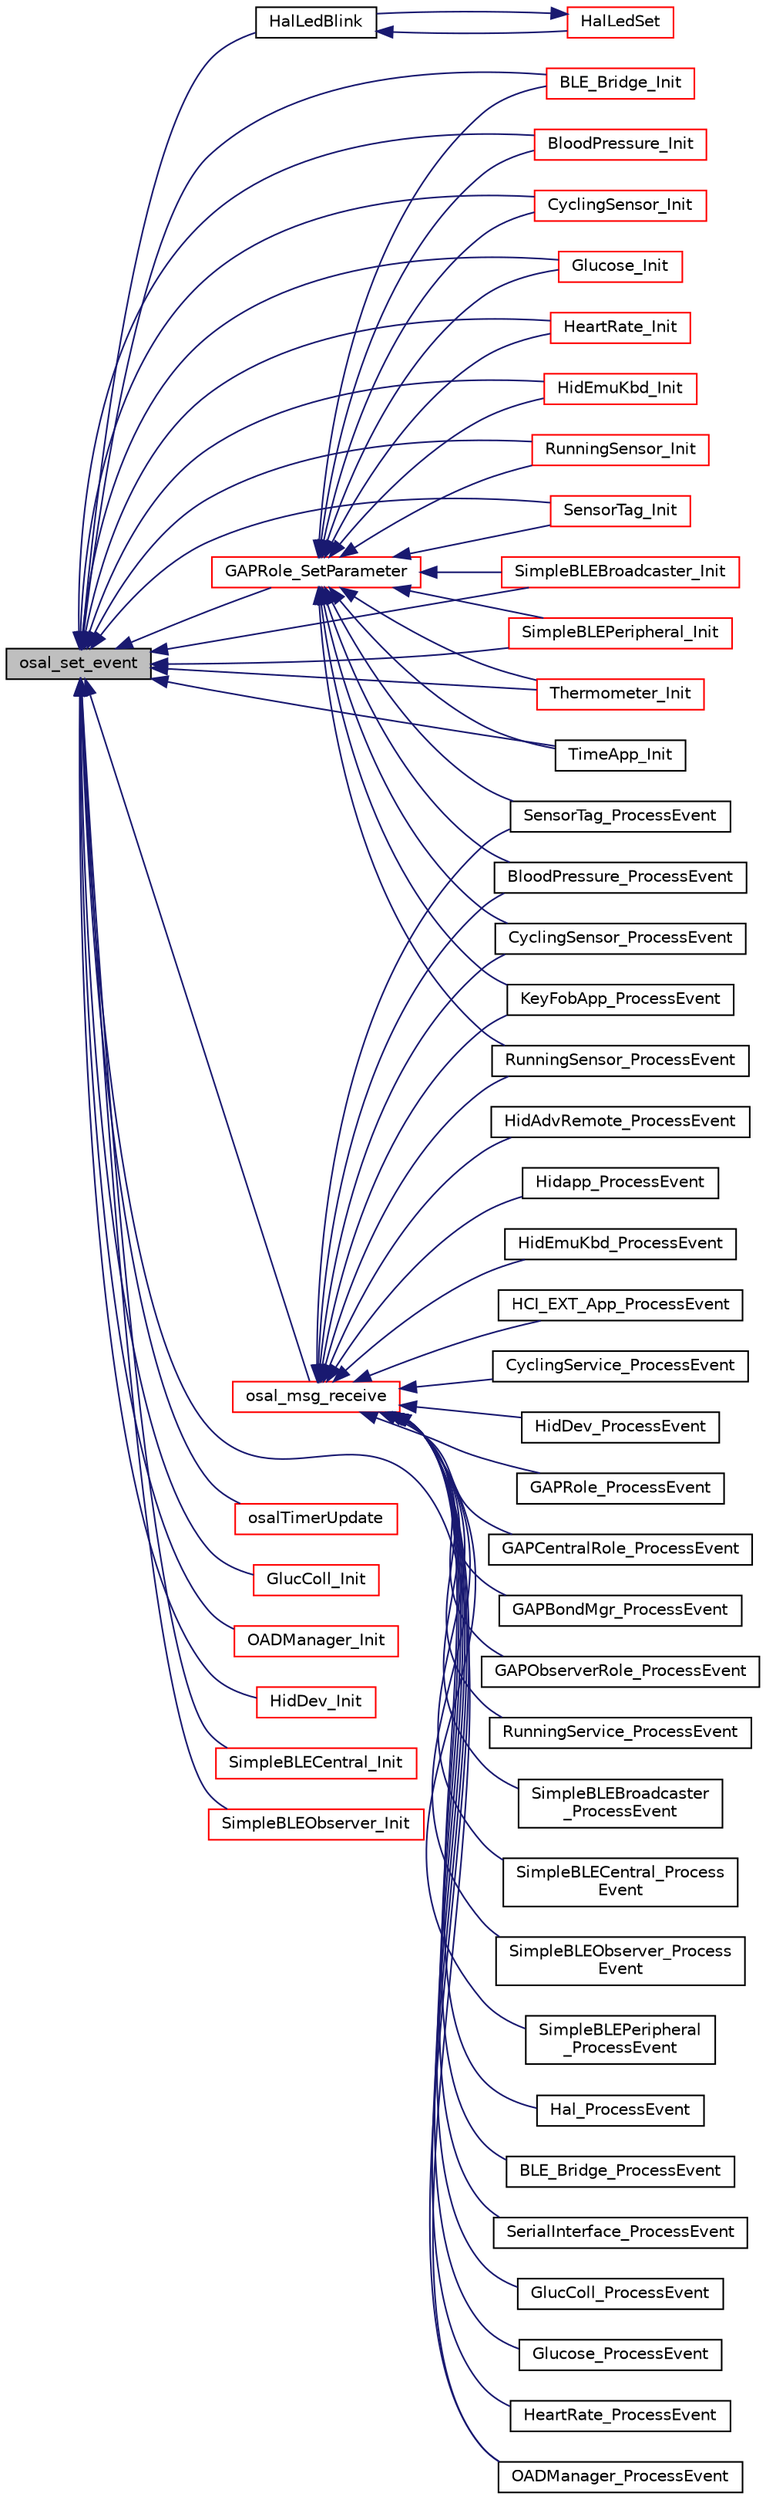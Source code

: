 digraph "osal_set_event"
{
  edge [fontname="Helvetica",fontsize="10",labelfontname="Helvetica",labelfontsize="10"];
  node [fontname="Helvetica",fontsize="10",shape=record];
  rankdir="LR";
  Node1 [label="osal_set_event",height=0.2,width=0.4,color="black", fillcolor="grey75", style="filled" fontcolor="black"];
  Node1 -> Node2 [dir="back",color="midnightblue",fontsize="10",style="solid",fontname="Helvetica"];
  Node2 [label="HalLedBlink",height=0.2,width=0.4,color="black", fillcolor="white", style="filled",URL="$_c_c2540_e_b_2hal__led_8c.html#a422b685b71efda7d8912e74f1366a6e3"];
  Node2 -> Node3 [dir="back",color="midnightblue",fontsize="10",style="solid",fontname="Helvetica"];
  Node3 [label="HalLedSet",height=0.2,width=0.4,color="red", fillcolor="white", style="filled",URL="$_c_c2540_e_b_2hal__led_8c.html#ad1bd1bb51dafb8a84b723419e899205f"];
  Node3 -> Node2 [dir="back",color="midnightblue",fontsize="10",style="solid",fontname="Helvetica"];
  Node1 -> Node4 [dir="back",color="midnightblue",fontsize="10",style="solid",fontname="Helvetica"];
  Node4 [label="osal_msg_receive",height=0.2,width=0.4,color="red", fillcolor="white", style="filled",URL="$_o_s_a_l_8h.html#a34936edcc99cd896c28aa0f0b3a91313"];
  Node4 -> Node5 [dir="back",color="midnightblue",fontsize="10",style="solid",fontname="Helvetica"];
  Node5 [label="Hal_ProcessEvent",height=0.2,width=0.4,color="black", fillcolor="white", style="filled",URL="$target_2_c_c2541_a_r_c_2hal__drivers_8h.html#a79b4f6366ce2cb4418656956d6d5d57d"];
  Node4 -> Node6 [dir="back",color="midnightblue",fontsize="10",style="solid",fontname="Helvetica"];
  Node6 [label="BLE_Bridge_ProcessEvent",height=0.2,width=0.4,color="black", fillcolor="white", style="filled",URL="$_b_l_e___bridge_8h.html#a93ac2f9b2426db7422f62089a97a69f2"];
  Node4 -> Node7 [dir="back",color="midnightblue",fontsize="10",style="solid",fontname="Helvetica"];
  Node7 [label="SerialInterface_ProcessEvent",height=0.2,width=0.4,color="black", fillcolor="white", style="filled",URL="$serial_interface_8h.html#a1911ab3391b6103e6ac40b81dc3bb176"];
  Node4 -> Node8 [dir="back",color="midnightblue",fontsize="10",style="solid",fontname="Helvetica"];
  Node8 [label="BloodPressure_ProcessEvent",height=0.2,width=0.4,color="black", fillcolor="white", style="filled",URL="$blood_pressure_8h.html#a56190a02f171fa626bfa1056692f6926"];
  Node4 -> Node9 [dir="back",color="midnightblue",fontsize="10",style="solid",fontname="Helvetica"];
  Node9 [label="CyclingSensor_ProcessEvent",height=0.2,width=0.4,color="black", fillcolor="white", style="filled",URL="$cycling_sensor_8h.html#afc7c68f19e8a07760b4acb74fc27f8bc"];
  Node4 -> Node10 [dir="back",color="midnightblue",fontsize="10",style="solid",fontname="Helvetica"];
  Node10 [label="GlucColl_ProcessEvent",height=0.2,width=0.4,color="black", fillcolor="white", style="filled",URL="$glucose_collector_8h.html#acf6a08dd11039baa3d1ee2fc93b3da50"];
  Node4 -> Node11 [dir="back",color="midnightblue",fontsize="10",style="solid",fontname="Helvetica"];
  Node11 [label="Glucose_ProcessEvent",height=0.2,width=0.4,color="black", fillcolor="white", style="filled",URL="$glucose_8h.html#a6b52718557ec267cce6f3963a76f9cba"];
  Node4 -> Node12 [dir="back",color="midnightblue",fontsize="10",style="solid",fontname="Helvetica"];
  Node12 [label="HeartRate_ProcessEvent",height=0.2,width=0.4,color="black", fillcolor="white", style="filled",URL="$heartrate_8h.html#ac53fa00ae941d4aad078e61037589afc"];
  Node4 -> Node13 [dir="back",color="midnightblue",fontsize="10",style="solid",fontname="Helvetica"];
  Node13 [label="HidAdvRemote_ProcessEvent",height=0.2,width=0.4,color="black", fillcolor="white", style="filled",URL="$hid_adv_remote_8h.html#ab3e79eb7426732f35aaf528d8220ece4"];
  Node4 -> Node14 [dir="back",color="midnightblue",fontsize="10",style="solid",fontname="Helvetica"];
  Node14 [label="Hidapp_ProcessEvent",height=0.2,width=0.4,color="black", fillcolor="white", style="filled",URL="$hidapp_8h.html#a76fc28f7d85cb3ca3829b49be07e8d2b"];
  Node4 -> Node15 [dir="back",color="midnightblue",fontsize="10",style="solid",fontname="Helvetica"];
  Node15 [label="HidEmuKbd_ProcessEvent",height=0.2,width=0.4,color="black", fillcolor="white", style="filled",URL="$hidemukbd_8h.html#ab91eac3da767808aa58bbcf17f12ff2f"];
  Node4 -> Node16 [dir="back",color="midnightblue",fontsize="10",style="solid",fontname="Helvetica"];
  Node16 [label="HCI_EXT_App_ProcessEvent",height=0.2,width=0.4,color="black", fillcolor="white", style="filled",URL="$hci__ext__app_8h.html#aa7110c131acfef58384e49791e5b4303"];
  Node4 -> Node17 [dir="back",color="midnightblue",fontsize="10",style="solid",fontname="Helvetica"];
  Node17 [label="KeyFobApp_ProcessEvent",height=0.2,width=0.4,color="black", fillcolor="white", style="filled",URL="$keyfobdemo_8h.html#aaee63bfba219af672a3382b4d0e23e92"];
  Node4 -> Node18 [dir="back",color="midnightblue",fontsize="10",style="solid",fontname="Helvetica"];
  Node18 [label="OADManager_ProcessEvent",height=0.2,width=0.4,color="black", fillcolor="white", style="filled",URL="$oad__mgr__app_8h.html#affb43696848dcb745672e9dbfa7ec924"];
  Node4 -> Node19 [dir="back",color="midnightblue",fontsize="10",style="solid",fontname="Helvetica"];
  Node19 [label="CyclingService_ProcessEvent",height=0.2,width=0.4,color="black", fillcolor="white", style="filled",URL="$cyclingservice_8h.html#a2af24519d839d65f68e1c5d900ffd8fa"];
  Node4 -> Node20 [dir="back",color="midnightblue",fontsize="10",style="solid",fontname="Helvetica"];
  Node20 [label="HidDev_ProcessEvent",height=0.2,width=0.4,color="black", fillcolor="white", style="filled",URL="$hiddev_8h.html#a85e00513c0d213b1583e7902d80319aa"];
  Node4 -> Node21 [dir="back",color="midnightblue",fontsize="10",style="solid",fontname="Helvetica"];
  Node21 [label="GAPRole_ProcessEvent",height=0.2,width=0.4,color="black", fillcolor="white", style="filled",URL="$peripheral_broadcaster_8h.html#a17663b237f27642765ec9ca1f5cb63c4"];
  Node4 -> Node22 [dir="back",color="midnightblue",fontsize="10",style="solid",fontname="Helvetica"];
  Node22 [label="GAPCentralRole_ProcessEvent",height=0.2,width=0.4,color="black", fillcolor="white", style="filled",URL="$central_8h.html#aa6b4f185921bd29e5b28cefa0d3e58e1",tooltip="Central Profile Task event processing function. "];
  Node4 -> Node23 [dir="back",color="midnightblue",fontsize="10",style="solid",fontname="Helvetica"];
  Node23 [label="GAPBondMgr_ProcessEvent",height=0.2,width=0.4,color="black", fillcolor="white", style="filled",URL="$gapperiphbondmgr_8h.html#abdbbca6a086e303065fd466298b64ecf"];
  Node4 -> Node24 [dir="back",color="midnightblue",fontsize="10",style="solid",fontname="Helvetica"];
  Node24 [label="GAPObserverRole_ProcessEvent",height=0.2,width=0.4,color="black", fillcolor="white", style="filled",URL="$observer_8h.html#a57405658ee6c217974fc37fbfa726de9",tooltip="Observer Profile Task event processing function. "];
  Node4 -> Node25 [dir="back",color="midnightblue",fontsize="10",style="solid",fontname="Helvetica"];
  Node25 [label="RunningService_ProcessEvent",height=0.2,width=0.4,color="black", fillcolor="white", style="filled",URL="$runningservice_8h.html#a8034175d659b190deaf203c57e257160"];
  Node4 -> Node26 [dir="back",color="midnightblue",fontsize="10",style="solid",fontname="Helvetica"];
  Node26 [label="RunningSensor_ProcessEvent",height=0.2,width=0.4,color="black", fillcolor="white", style="filled",URL="$running_sensor_8h.html#ae028f0d2806dc2d44c5da577c9d6e701"];
  Node4 -> Node27 [dir="back",color="midnightblue",fontsize="10",style="solid",fontname="Helvetica"];
  Node27 [label="SensorTag_ProcessEvent",height=0.2,width=0.4,color="black", fillcolor="white", style="filled",URL="$sensor_tag_8h.html#aedf9259e6d4dfcd83780b78d1c9f9934"];
  Node4 -> Node28 [dir="back",color="midnightblue",fontsize="10",style="solid",fontname="Helvetica"];
  Node28 [label="SimpleBLEBroadcaster\l_ProcessEvent",height=0.2,width=0.4,color="black", fillcolor="white", style="filled",URL="$simple_b_l_e_broadcaster_8h.html#a5cdfe31d87ff51eb75e56bc1aa9ad5b8"];
  Node4 -> Node29 [dir="back",color="midnightblue",fontsize="10",style="solid",fontname="Helvetica"];
  Node29 [label="SimpleBLECentral_Process\lEvent",height=0.2,width=0.4,color="black", fillcolor="white", style="filled",URL="$simple_b_l_e_central_8h.html#ad3eb9123fb0ebe23da7d5f81b9b6fee9"];
  Node4 -> Node30 [dir="back",color="midnightblue",fontsize="10",style="solid",fontname="Helvetica"];
  Node30 [label="SimpleBLEObserver_Process\lEvent",height=0.2,width=0.4,color="black", fillcolor="white", style="filled",URL="$simple_b_l_e_observer_8h.html#a14ec6c7aaffe9dd9d136a10a223b2885"];
  Node4 -> Node31 [dir="back",color="midnightblue",fontsize="10",style="solid",fontname="Helvetica"];
  Node31 [label="SimpleBLEPeripheral\l_ProcessEvent",height=0.2,width=0.4,color="black", fillcolor="white", style="filled",URL="$simple_b_l_e_peripheral_8h.html#a35acf640a1b1b7d0bb154705b0d39387"];
  Node1 -> Node32 [dir="back",color="midnightblue",fontsize="10",style="solid",fontname="Helvetica"];
  Node32 [label="osalTimerUpdate",height=0.2,width=0.4,color="red", fillcolor="white", style="filled",URL="$_o_s_a_l___timers_8h.html#ac7b5d3116a9b69d12c4a48cdf0bef344"];
  Node1 -> Node33 [dir="back",color="midnightblue",fontsize="10",style="solid",fontname="Helvetica"];
  Node33 [label="BLE_Bridge_Init",height=0.2,width=0.4,color="red", fillcolor="white", style="filled",URL="$_b_l_e___bridge_8h.html#a517c0c40f64f6bc27b708b902e21b0e8"];
  Node1 -> Node34 [dir="back",color="midnightblue",fontsize="10",style="solid",fontname="Helvetica"];
  Node34 [label="BloodPressure_Init",height=0.2,width=0.4,color="red", fillcolor="white", style="filled",URL="$blood_pressure_8h.html#a94649fb81e0eccd5975b8cb1cdbeb032"];
  Node1 -> Node35 [dir="back",color="midnightblue",fontsize="10",style="solid",fontname="Helvetica"];
  Node35 [label="CyclingSensor_Init",height=0.2,width=0.4,color="red", fillcolor="white", style="filled",URL="$cycling_sensor_8h.html#a899bf884f69030ebd3a7ca8a6aa6427b"];
  Node1 -> Node36 [dir="back",color="midnightblue",fontsize="10",style="solid",fontname="Helvetica"];
  Node36 [label="GlucColl_Init",height=0.2,width=0.4,color="red", fillcolor="white", style="filled",URL="$glucose_collector_8h.html#ac9e782d1b2a3547c3a00beeff22c2807"];
  Node1 -> Node37 [dir="back",color="midnightblue",fontsize="10",style="solid",fontname="Helvetica"];
  Node37 [label="Glucose_Init",height=0.2,width=0.4,color="red", fillcolor="white", style="filled",URL="$glucose_8h.html#a4da167f447996f1acbcfbf0b34278ea3"];
  Node1 -> Node38 [dir="back",color="midnightblue",fontsize="10",style="solid",fontname="Helvetica"];
  Node38 [label="HeartRate_Init",height=0.2,width=0.4,color="red", fillcolor="white", style="filled",URL="$heartrate_8h.html#aa4fc1aeabe9373cd435fc43b7c175fea"];
  Node1 -> Node39 [dir="back",color="midnightblue",fontsize="10",style="solid",fontname="Helvetica"];
  Node39 [label="HidEmuKbd_Init",height=0.2,width=0.4,color="red", fillcolor="white", style="filled",URL="$hidemukbd_8h.html#abb96c0de3a5bb7ef1a16e9bd65f2c5fc"];
  Node1 -> Node40 [dir="back",color="midnightblue",fontsize="10",style="solid",fontname="Helvetica"];
  Node40 [label="OADManager_Init",height=0.2,width=0.4,color="red", fillcolor="white", style="filled",URL="$oad__mgr__app_8h.html#a790ecd4f2760d047ec028bb5fdb7c59c"];
  Node1 -> Node18 [dir="back",color="midnightblue",fontsize="10",style="solid",fontname="Helvetica"];
  Node1 -> Node41 [dir="back",color="midnightblue",fontsize="10",style="solid",fontname="Helvetica"];
  Node41 [label="HidDev_Init",height=0.2,width=0.4,color="red", fillcolor="white", style="filled",URL="$hiddev_8h.html#a375a694c66f488f2c56e23f27d690721"];
  Node1 -> Node42 [dir="back",color="midnightblue",fontsize="10",style="solid",fontname="Helvetica"];
  Node42 [label="GAPRole_SetParameter",height=0.2,width=0.4,color="red", fillcolor="white", style="filled",URL="$group___g_a_p_r_o_l_e_s___p_e_r_i_p_h_e_r_a_l___b_r_o_a_d_c_a_s_t_e_r___a_p_i.html#ga951a64ccae7a5c1373642836d2afd4ce",tooltip="Set a GAP Role parameter. "];
  Node42 -> Node33 [dir="back",color="midnightblue",fontsize="10",style="solid",fontname="Helvetica"];
  Node42 -> Node34 [dir="back",color="midnightblue",fontsize="10",style="solid",fontname="Helvetica"];
  Node42 -> Node8 [dir="back",color="midnightblue",fontsize="10",style="solid",fontname="Helvetica"];
  Node42 -> Node35 [dir="back",color="midnightblue",fontsize="10",style="solid",fontname="Helvetica"];
  Node42 -> Node9 [dir="back",color="midnightblue",fontsize="10",style="solid",fontname="Helvetica"];
  Node42 -> Node37 [dir="back",color="midnightblue",fontsize="10",style="solid",fontname="Helvetica"];
  Node42 -> Node38 [dir="back",color="midnightblue",fontsize="10",style="solid",fontname="Helvetica"];
  Node42 -> Node39 [dir="back",color="midnightblue",fontsize="10",style="solid",fontname="Helvetica"];
  Node42 -> Node17 [dir="back",color="midnightblue",fontsize="10",style="solid",fontname="Helvetica"];
  Node42 -> Node43 [dir="back",color="midnightblue",fontsize="10",style="solid",fontname="Helvetica"];
  Node43 [label="RunningSensor_Init",height=0.2,width=0.4,color="red", fillcolor="white", style="filled",URL="$running_sensor_8h.html#a8051129ea00c8a7b03205ddb5cb3de87"];
  Node42 -> Node26 [dir="back",color="midnightblue",fontsize="10",style="solid",fontname="Helvetica"];
  Node42 -> Node44 [dir="back",color="midnightblue",fontsize="10",style="solid",fontname="Helvetica"];
  Node44 [label="SensorTag_Init",height=0.2,width=0.4,color="red", fillcolor="white", style="filled",URL="$sensor_tag_8h.html#a13b2e5cf7a0072b8860136f3592c2f7f"];
  Node42 -> Node27 [dir="back",color="midnightblue",fontsize="10",style="solid",fontname="Helvetica"];
  Node42 -> Node45 [dir="back",color="midnightblue",fontsize="10",style="solid",fontname="Helvetica"];
  Node45 [label="SimpleBLEBroadcaster_Init",height=0.2,width=0.4,color="red", fillcolor="white", style="filled",URL="$simple_b_l_e_broadcaster_8h.html#abc6927408c6a346565f7e948294a4254"];
  Node42 -> Node46 [dir="back",color="midnightblue",fontsize="10",style="solid",fontname="Helvetica"];
  Node46 [label="SimpleBLEPeripheral_Init",height=0.2,width=0.4,color="red", fillcolor="white", style="filled",URL="$simple_b_l_e_peripheral_8h.html#a6fcd1a4a66a1ced5b5baa29de52572ef"];
  Node42 -> Node47 [dir="back",color="midnightblue",fontsize="10",style="solid",fontname="Helvetica"];
  Node47 [label="Thermometer_Init",height=0.2,width=0.4,color="red", fillcolor="white", style="filled",URL="$thermometer_8h.html#ad5c3318fbd618488fa9f7c2f4b3bcf48"];
  Node42 -> Node48 [dir="back",color="midnightblue",fontsize="10",style="solid",fontname="Helvetica"];
  Node48 [label="TimeApp_Init",height=0.2,width=0.4,color="black", fillcolor="white", style="filled",URL="$_time_app_2_source_2timeapp_8h.html#ac830c8be9733f1848064b98be9bdc144"];
  Node1 -> Node43 [dir="back",color="midnightblue",fontsize="10",style="solid",fontname="Helvetica"];
  Node1 -> Node44 [dir="back",color="midnightblue",fontsize="10",style="solid",fontname="Helvetica"];
  Node1 -> Node45 [dir="back",color="midnightblue",fontsize="10",style="solid",fontname="Helvetica"];
  Node1 -> Node49 [dir="back",color="midnightblue",fontsize="10",style="solid",fontname="Helvetica"];
  Node49 [label="SimpleBLECentral_Init",height=0.2,width=0.4,color="red", fillcolor="white", style="filled",URL="$simple_b_l_e_central_8h.html#a93f70e48432a0d2b692639b16a7f3203"];
  Node1 -> Node50 [dir="back",color="midnightblue",fontsize="10",style="solid",fontname="Helvetica"];
  Node50 [label="SimpleBLEObserver_Init",height=0.2,width=0.4,color="red", fillcolor="white", style="filled",URL="$simple_b_l_e_observer_8h.html#a8ff52a5a4532ce6bd31a374e7a440e77"];
  Node1 -> Node46 [dir="back",color="midnightblue",fontsize="10",style="solid",fontname="Helvetica"];
  Node1 -> Node47 [dir="back",color="midnightblue",fontsize="10",style="solid",fontname="Helvetica"];
  Node1 -> Node48 [dir="back",color="midnightblue",fontsize="10",style="solid",fontname="Helvetica"];
}
